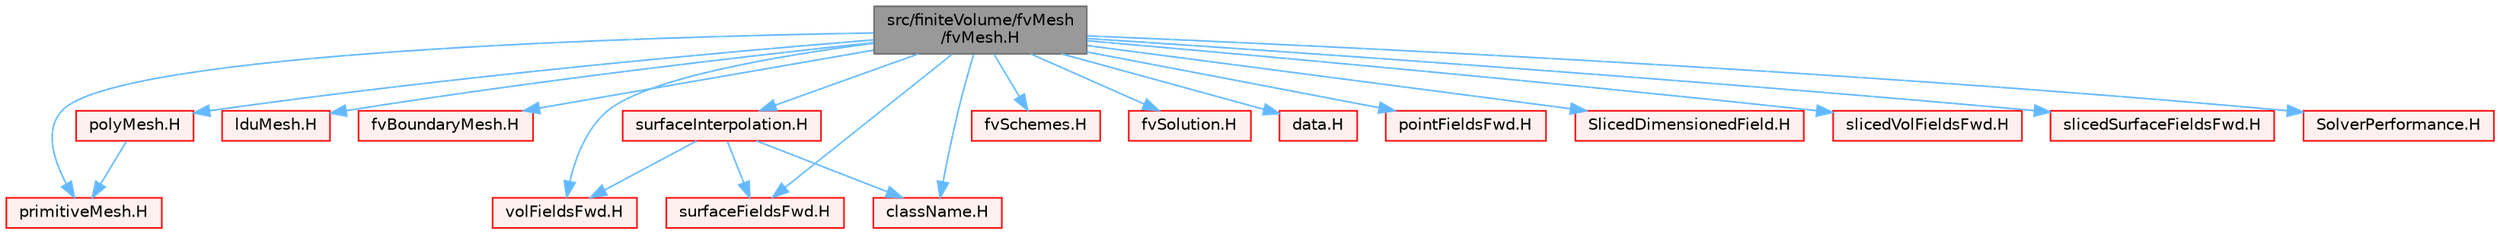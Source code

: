 digraph "src/finiteVolume/fvMesh/fvMesh.H"
{
 // LATEX_PDF_SIZE
  bgcolor="transparent";
  edge [fontname=Helvetica,fontsize=10,labelfontname=Helvetica,labelfontsize=10];
  node [fontname=Helvetica,fontsize=10,shape=box,height=0.2,width=0.4];
  Node1 [id="Node000001",label="src/finiteVolume/fvMesh\l/fvMesh.H",height=0.2,width=0.4,color="gray40", fillcolor="grey60", style="filled", fontcolor="black",tooltip=" "];
  Node1 -> Node2 [id="edge1_Node000001_Node000002",color="steelblue1",style="solid",tooltip=" "];
  Node2 [id="Node000002",label="polyMesh.H",height=0.2,width=0.4,color="red", fillcolor="#FFF0F0", style="filled",URL="$polyMesh_8H.html",tooltip=" "];
  Node2 -> Node152 [id="edge2_Node000002_Node000152",color="steelblue1",style="solid",tooltip=" "];
  Node152 [id="Node000152",label="primitiveMesh.H",height=0.2,width=0.4,color="red", fillcolor="#FFF0F0", style="filled",URL="$primitiveMesh_8H.html",tooltip=" "];
  Node1 -> Node279 [id="edge3_Node000001_Node000279",color="steelblue1",style="solid",tooltip=" "];
  Node279 [id="Node000279",label="lduMesh.H",height=0.2,width=0.4,color="red", fillcolor="#FFF0F0", style="filled",URL="$lduMesh_8H.html",tooltip=" "];
  Node1 -> Node152 [id="edge4_Node000001_Node000152",color="steelblue1",style="solid",tooltip=" "];
  Node1 -> Node285 [id="edge5_Node000001_Node000285",color="steelblue1",style="solid",tooltip=" "];
  Node285 [id="Node000285",label="fvBoundaryMesh.H",height=0.2,width=0.4,color="red", fillcolor="#FFF0F0", style="filled",URL="$fvBoundaryMesh_8H.html",tooltip=" "];
  Node1 -> Node288 [id="edge6_Node000001_Node000288",color="steelblue1",style="solid",tooltip=" "];
  Node288 [id="Node000288",label="surfaceInterpolation.H",height=0.2,width=0.4,color="red", fillcolor="#FFF0F0", style="filled",URL="$surfaceInterpolation_8H.html",tooltip=" "];
  Node288 -> Node289 [id="edge7_Node000288_Node000289",color="steelblue1",style="solid",tooltip=" "];
  Node289 [id="Node000289",label="volFieldsFwd.H",height=0.2,width=0.4,color="red", fillcolor="#FFF0F0", style="filled",URL="$volFieldsFwd_8H.html",tooltip="Forwards and collection of common volume field types."];
  Node288 -> Node290 [id="edge8_Node000288_Node000290",color="steelblue1",style="solid",tooltip=" "];
  Node290 [id="Node000290",label="surfaceFieldsFwd.H",height=0.2,width=0.4,color="red", fillcolor="#FFF0F0", style="filled",URL="$surfaceFieldsFwd_8H.html",tooltip=" "];
  Node288 -> Node53 [id="edge9_Node000288_Node000053",color="steelblue1",style="solid",tooltip=" "];
  Node53 [id="Node000053",label="className.H",height=0.2,width=0.4,color="red", fillcolor="#FFF0F0", style="filled",URL="$className_8H.html",tooltip="Macro definitions for declaring ClassName(), NamespaceName(), etc."];
  Node1 -> Node291 [id="edge10_Node000001_Node000291",color="steelblue1",style="solid",tooltip=" "];
  Node291 [id="Node000291",label="fvSchemes.H",height=0.2,width=0.4,color="red", fillcolor="#FFF0F0", style="filled",URL="$fvSchemes_8H.html",tooltip=" "];
  Node1 -> Node306 [id="edge11_Node000001_Node000306",color="steelblue1",style="solid",tooltip=" "];
  Node306 [id="Node000306",label="fvSolution.H",height=0.2,width=0.4,color="red", fillcolor="#FFF0F0", style="filled",URL="$fvSolution_8H.html",tooltip=" "];
  Node1 -> Node310 [id="edge12_Node000001_Node000310",color="steelblue1",style="solid",tooltip=" "];
  Node310 [id="Node000310",label="data.H",height=0.2,width=0.4,color="red", fillcolor="#FFF0F0", style="filled",URL="$data_8H.html",tooltip=" "];
  Node1 -> Node289 [id="edge13_Node000001_Node000289",color="steelblue1",style="solid",tooltip=" "];
  Node1 -> Node290 [id="edge14_Node000001_Node000290",color="steelblue1",style="solid",tooltip=" "];
  Node1 -> Node313 [id="edge15_Node000001_Node000313",color="steelblue1",style="solid",tooltip=" "];
  Node313 [id="Node000313",label="pointFieldsFwd.H",height=0.2,width=0.4,color="red", fillcolor="#FFF0F0", style="filled",URL="$pointFieldsFwd_8H.html",tooltip="Forwards and collection of common point field types."];
  Node1 -> Node314 [id="edge16_Node000001_Node000314",color="steelblue1",style="solid",tooltip=" "];
  Node314 [id="Node000314",label="SlicedDimensionedField.H",height=0.2,width=0.4,color="red", fillcolor="#FFF0F0", style="filled",URL="$SlicedDimensionedField_8H.html",tooltip=" "];
  Node1 -> Node338 [id="edge17_Node000001_Node000338",color="steelblue1",style="solid",tooltip=" "];
  Node338 [id="Node000338",label="slicedVolFieldsFwd.H",height=0.2,width=0.4,color="red", fillcolor="#FFF0F0", style="filled",URL="$slicedVolFieldsFwd_8H.html",tooltip=" "];
  Node1 -> Node339 [id="edge18_Node000001_Node000339",color="steelblue1",style="solid",tooltip=" "];
  Node339 [id="Node000339",label="slicedSurfaceFieldsFwd.H",height=0.2,width=0.4,color="red", fillcolor="#FFF0F0", style="filled",URL="$slicedSurfaceFieldsFwd_8H.html",tooltip=" "];
  Node1 -> Node53 [id="edge19_Node000001_Node000053",color="steelblue1",style="solid",tooltip=" "];
  Node1 -> Node312 [id="edge20_Node000001_Node000312",color="steelblue1",style="solid",tooltip=" "];
  Node312 [id="Node000312",label="SolverPerformance.H",height=0.2,width=0.4,color="red", fillcolor="#FFF0F0", style="filled",URL="$SolverPerformance_8H.html",tooltip=" "];
}

